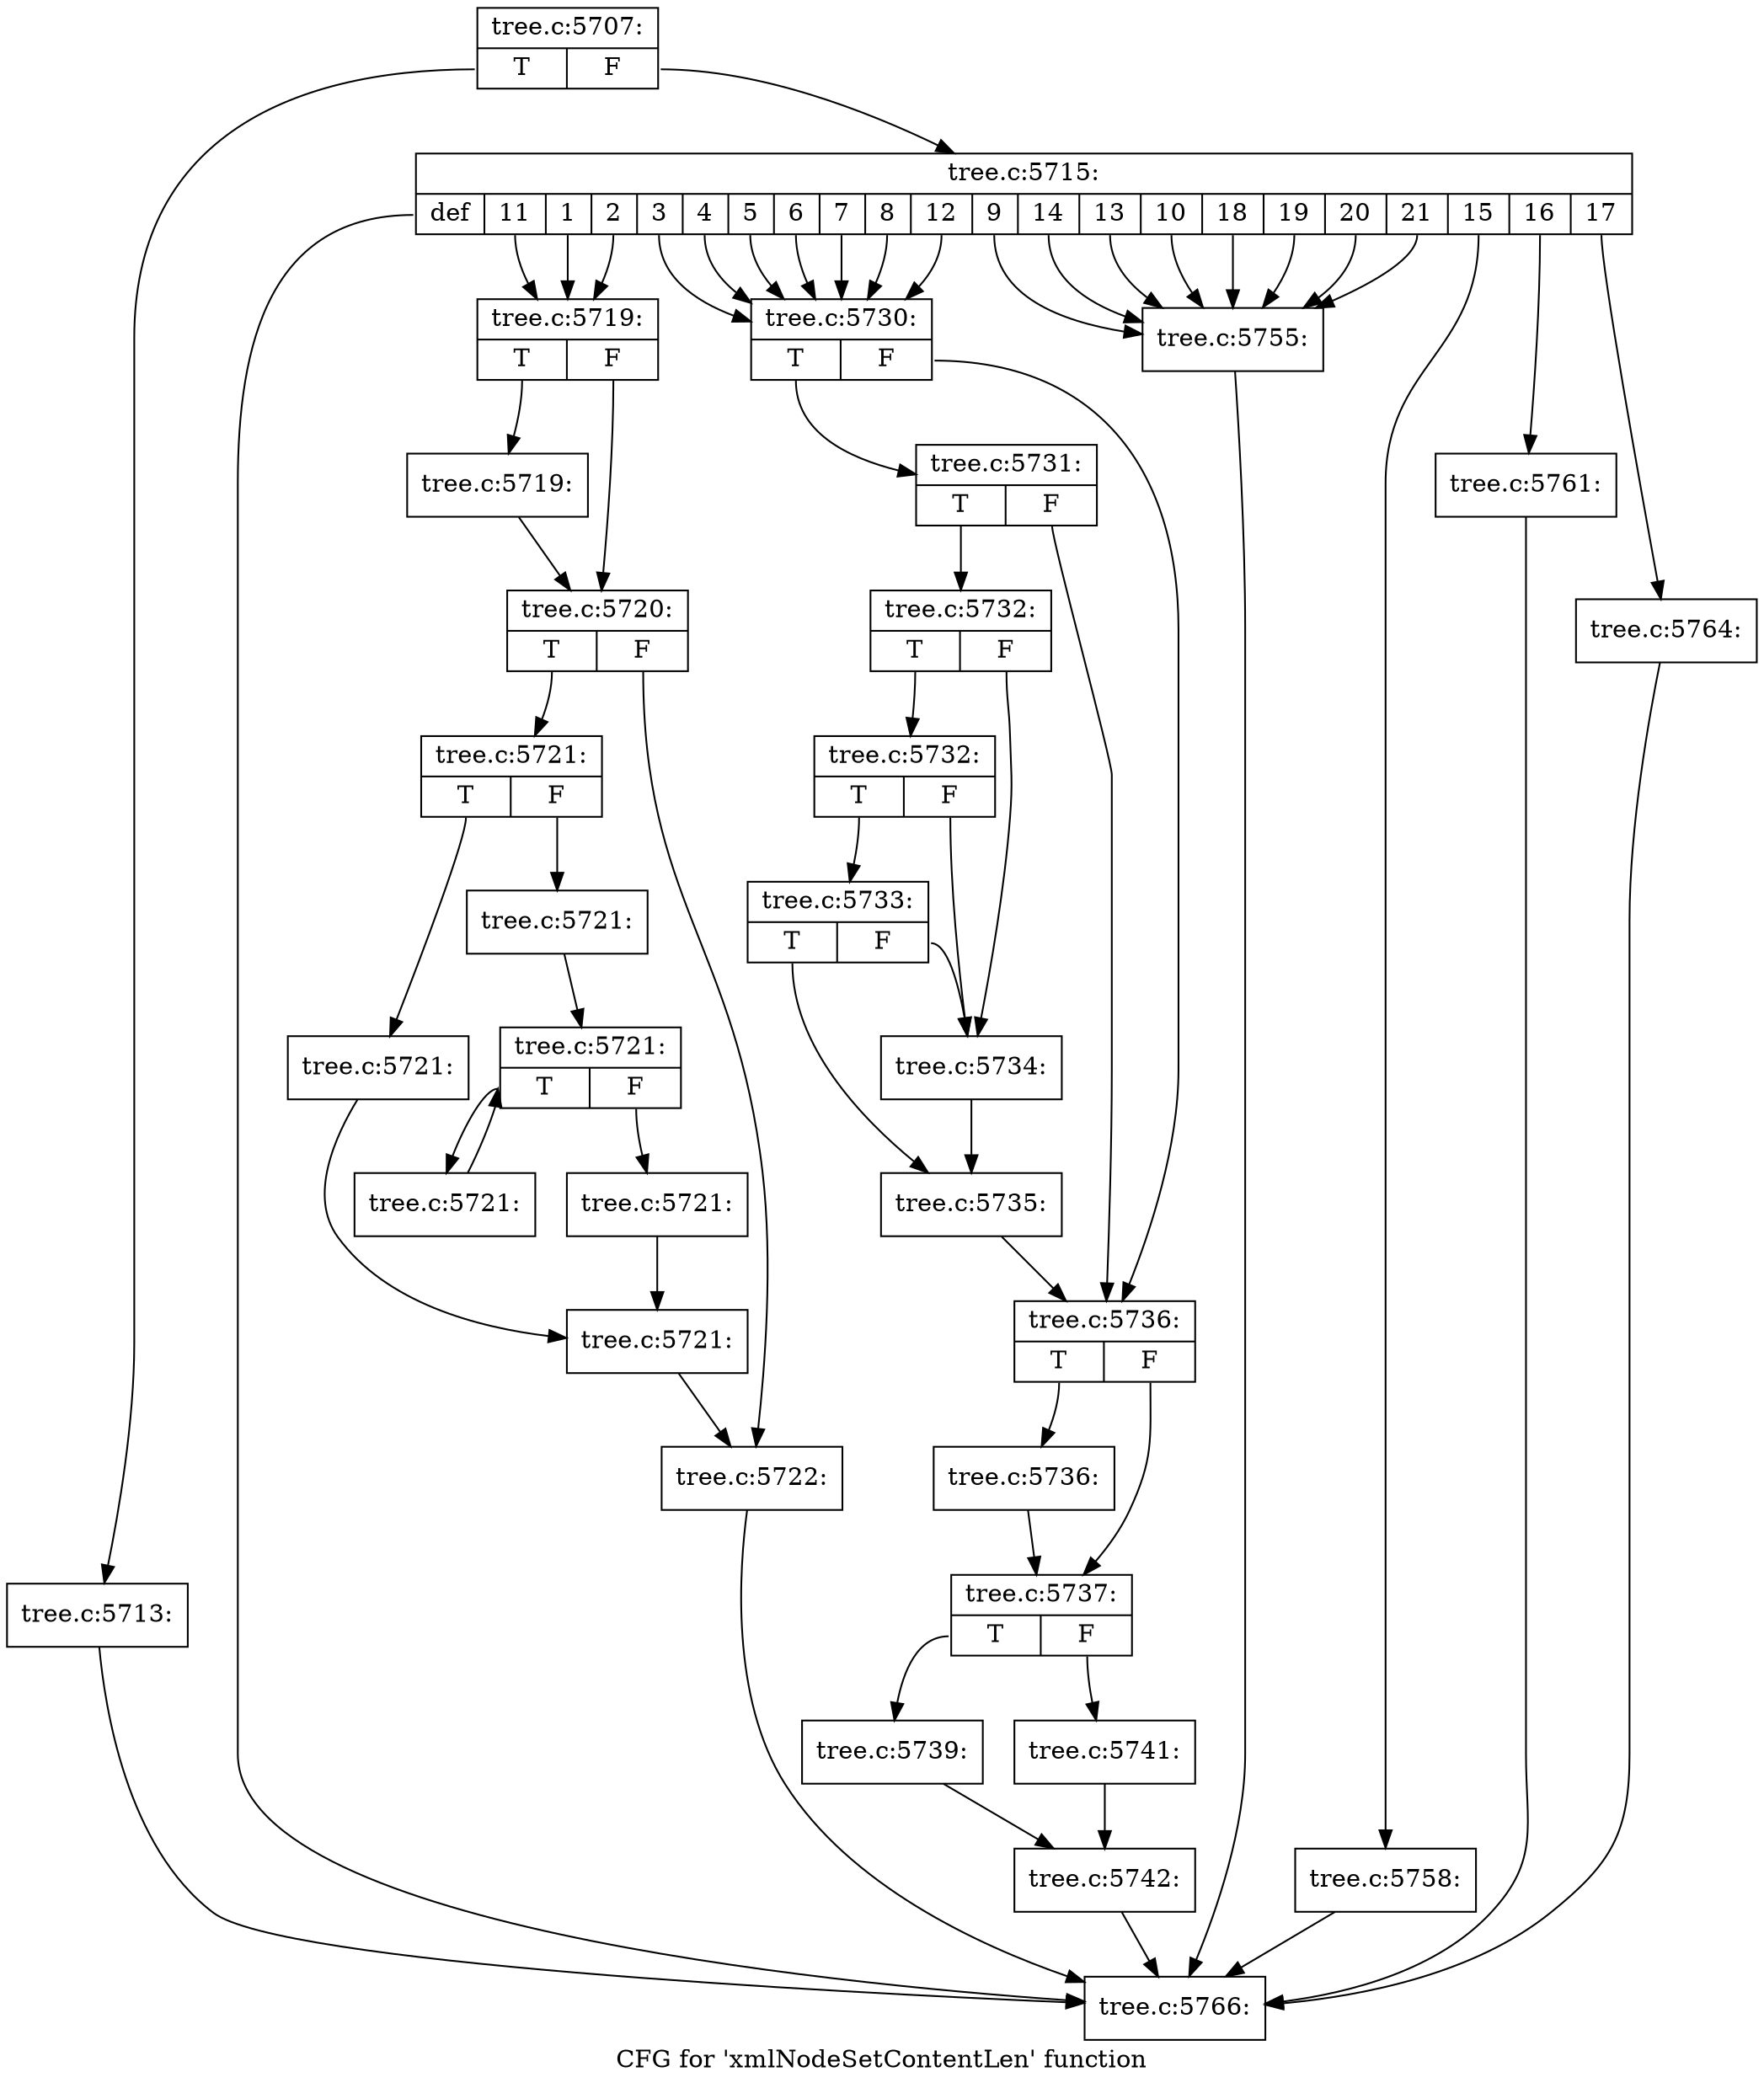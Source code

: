 digraph "CFG for 'xmlNodeSetContentLen' function" {
	label="CFG for 'xmlNodeSetContentLen' function";

	Node0x55ad0bcc4a20 [shape=record,label="{tree.c:5707:|{<s0>T|<s1>F}}"];
	Node0x55ad0bcc4a20:s0 -> Node0x55ad0ba5b090;
	Node0x55ad0bcc4a20:s1 -> Node0x55ad0ba5b0e0;
	Node0x55ad0ba5b090 [shape=record,label="{tree.c:5713:}"];
	Node0x55ad0ba5b090 -> Node0x55ad0ba5b4f0;
	Node0x55ad0ba5b0e0 [shape=record,label="{tree.c:5715:|{<s0>def|<s1>11|<s2>1|<s3>2|<s4>3|<s5>4|<s6>5|<s7>6|<s8>7|<s9>8|<s10>12|<s11>9|<s12>14|<s13>13|<s14>10|<s15>18|<s16>19|<s17>20|<s18>21|<s19>15|<s20>16|<s21>17}}"];
	Node0x55ad0ba5b0e0:s0 -> Node0x55ad0ba5b4f0;
	Node0x55ad0ba5b0e0:s1 -> Node0x55ad0ba5b780;
	Node0x55ad0ba5b0e0:s2 -> Node0x55ad0ba5b780;
	Node0x55ad0ba5b0e0:s3 -> Node0x55ad0ba5b780;
	Node0x55ad0ba5b0e0:s4 -> Node0x55ad0baaf2a0;
	Node0x55ad0ba5b0e0:s5 -> Node0x55ad0baaf2a0;
	Node0x55ad0ba5b0e0:s6 -> Node0x55ad0baaf2a0;
	Node0x55ad0ba5b0e0:s7 -> Node0x55ad0baaf2a0;
	Node0x55ad0ba5b0e0:s8 -> Node0x55ad0baaf2a0;
	Node0x55ad0ba5b0e0:s9 -> Node0x55ad0baaf2a0;
	Node0x55ad0ba5b0e0:s10 -> Node0x55ad0baaf2a0;
	Node0x55ad0ba5b0e0:s11 -> Node0x55ad0bcdb850;
	Node0x55ad0ba5b0e0:s12 -> Node0x55ad0bcdb850;
	Node0x55ad0ba5b0e0:s13 -> Node0x55ad0bcdb850;
	Node0x55ad0ba5b0e0:s14 -> Node0x55ad0bcdb850;
	Node0x55ad0ba5b0e0:s15 -> Node0x55ad0bcdb850;
	Node0x55ad0ba5b0e0:s16 -> Node0x55ad0bcdb850;
	Node0x55ad0ba5b0e0:s17 -> Node0x55ad0bcdb850;
	Node0x55ad0ba5b0e0:s18 -> Node0x55ad0bcdb850;
	Node0x55ad0ba5b0e0:s19 -> Node0x55ad0bcdbf70;
	Node0x55ad0ba5b0e0:s20 -> Node0x55ad0bcdc050;
	Node0x55ad0ba5b0e0:s21 -> Node0x55ad0bcdc130;
	Node0x55ad0ba5b780 [shape=record,label="{tree.c:5719:|{<s0>T|<s1>F}}"];
	Node0x55ad0ba5b780:s0 -> Node0x55ad0bccfda0;
	Node0x55ad0ba5b780:s1 -> Node0x55ad0bccfeb0;
	Node0x55ad0bccfda0 [shape=record,label="{tree.c:5719:}"];
	Node0x55ad0bccfda0 -> Node0x55ad0bccfeb0;
	Node0x55ad0bccfeb0 [shape=record,label="{tree.c:5720:|{<s0>T|<s1>F}}"];
	Node0x55ad0bccfeb0:s0 -> Node0x55ad0bcd41f0;
	Node0x55ad0bccfeb0:s1 -> Node0x55ad0bcd4240;
	Node0x55ad0bcd41f0 [shape=record,label="{tree.c:5721:|{<s0>T|<s1>F}}"];
	Node0x55ad0bcd41f0:s0 -> Node0x55ad0bcd48c0;
	Node0x55ad0bcd41f0:s1 -> Node0x55ad0bcd4960;
	Node0x55ad0bcd48c0 [shape=record,label="{tree.c:5721:}"];
	Node0x55ad0bcd48c0 -> Node0x55ad0bcd4910;
	Node0x55ad0bcd4960 [shape=record,label="{tree.c:5721:}"];
	Node0x55ad0bcd4960 -> Node0x55ad0bcd4e10;
	Node0x55ad0bcd4e10 [shape=record,label="{tree.c:5721:|{<s0>T|<s1>F}}"];
	Node0x55ad0bcd4e10:s0 -> Node0x55ad0bcd5250;
	Node0x55ad0bcd4e10:s1 -> Node0x55ad0bcd5000;
	Node0x55ad0bcd5250 [shape=record,label="{tree.c:5721:}"];
	Node0x55ad0bcd5250 -> Node0x55ad0bcd4e10;
	Node0x55ad0bcd5000 [shape=record,label="{tree.c:5721:}"];
	Node0x55ad0bcd5000 -> Node0x55ad0bcd4910;
	Node0x55ad0bcd4910 [shape=record,label="{tree.c:5721:}"];
	Node0x55ad0bcd4910 -> Node0x55ad0bcd4240;
	Node0x55ad0bcd4240 [shape=record,label="{tree.c:5722:}"];
	Node0x55ad0bcd4240 -> Node0x55ad0ba5b4f0;
	Node0x55ad0baaf2a0 [shape=record,label="{tree.c:5730:|{<s0>T|<s1>F}}"];
	Node0x55ad0baaf2a0:s0 -> Node0x55ad0baaf430;
	Node0x55ad0baaf2a0:s1 -> Node0x55ad0baaf3e0;
	Node0x55ad0baaf430 [shape=record,label="{tree.c:5731:|{<s0>T|<s1>F}}"];
	Node0x55ad0baaf430:s0 -> Node0x55ad0baaf390;
	Node0x55ad0baaf430:s1 -> Node0x55ad0baaf3e0;
	Node0x55ad0baaf390 [shape=record,label="{tree.c:5732:|{<s0>T|<s1>F}}"];
	Node0x55ad0baaf390:s0 -> Node0x55ad0baaffc0;
	Node0x55ad0baaf390:s1 -> Node0x55ad0baafea0;
	Node0x55ad0baaffc0 [shape=record,label="{tree.c:5732:|{<s0>T|<s1>F}}"];
	Node0x55ad0baaffc0:s0 -> Node0x55ad0baaff40;
	Node0x55ad0baaffc0:s1 -> Node0x55ad0baafea0;
	Node0x55ad0baaff40 [shape=record,label="{tree.c:5733:|{<s0>T|<s1>F}}"];
	Node0x55ad0baaff40:s0 -> Node0x55ad0baafef0;
	Node0x55ad0baaff40:s1 -> Node0x55ad0baafea0;
	Node0x55ad0baafea0 [shape=record,label="{tree.c:5734:}"];
	Node0x55ad0baafea0 -> Node0x55ad0baafef0;
	Node0x55ad0baafef0 [shape=record,label="{tree.c:5735:}"];
	Node0x55ad0baafef0 -> Node0x55ad0baaf3e0;
	Node0x55ad0baaf3e0 [shape=record,label="{tree.c:5736:|{<s0>T|<s1>F}}"];
	Node0x55ad0baaf3e0:s0 -> Node0x55ad0bcd9c80;
	Node0x55ad0baaf3e0:s1 -> Node0x55ad0bcd9cd0;
	Node0x55ad0bcd9c80 [shape=record,label="{tree.c:5736:}"];
	Node0x55ad0bcd9c80 -> Node0x55ad0bcd9cd0;
	Node0x55ad0bcd9cd0 [shape=record,label="{tree.c:5737:|{<s0>T|<s1>F}}"];
	Node0x55ad0bcd9cd0:s0 -> Node0x55ad0bcda850;
	Node0x55ad0bcd9cd0:s1 -> Node0x55ad0bcda8f0;
	Node0x55ad0bcda850 [shape=record,label="{tree.c:5739:}"];
	Node0x55ad0bcda850 -> Node0x55ad0bcda8a0;
	Node0x55ad0bcda8f0 [shape=record,label="{tree.c:5741:}"];
	Node0x55ad0bcda8f0 -> Node0x55ad0bcda8a0;
	Node0x55ad0bcda8a0 [shape=record,label="{tree.c:5742:}"];
	Node0x55ad0bcda8a0 -> Node0x55ad0ba5b4f0;
	Node0x55ad0bcdb850 [shape=record,label="{tree.c:5755:}"];
	Node0x55ad0bcdb850 -> Node0x55ad0ba5b4f0;
	Node0x55ad0bcdbf70 [shape=record,label="{tree.c:5758:}"];
	Node0x55ad0bcdbf70 -> Node0x55ad0ba5b4f0;
	Node0x55ad0bcdc050 [shape=record,label="{tree.c:5761:}"];
	Node0x55ad0bcdc050 -> Node0x55ad0ba5b4f0;
	Node0x55ad0bcdc130 [shape=record,label="{tree.c:5764:}"];
	Node0x55ad0bcdc130 -> Node0x55ad0ba5b4f0;
	Node0x55ad0ba5b4f0 [shape=record,label="{tree.c:5766:}"];
}
